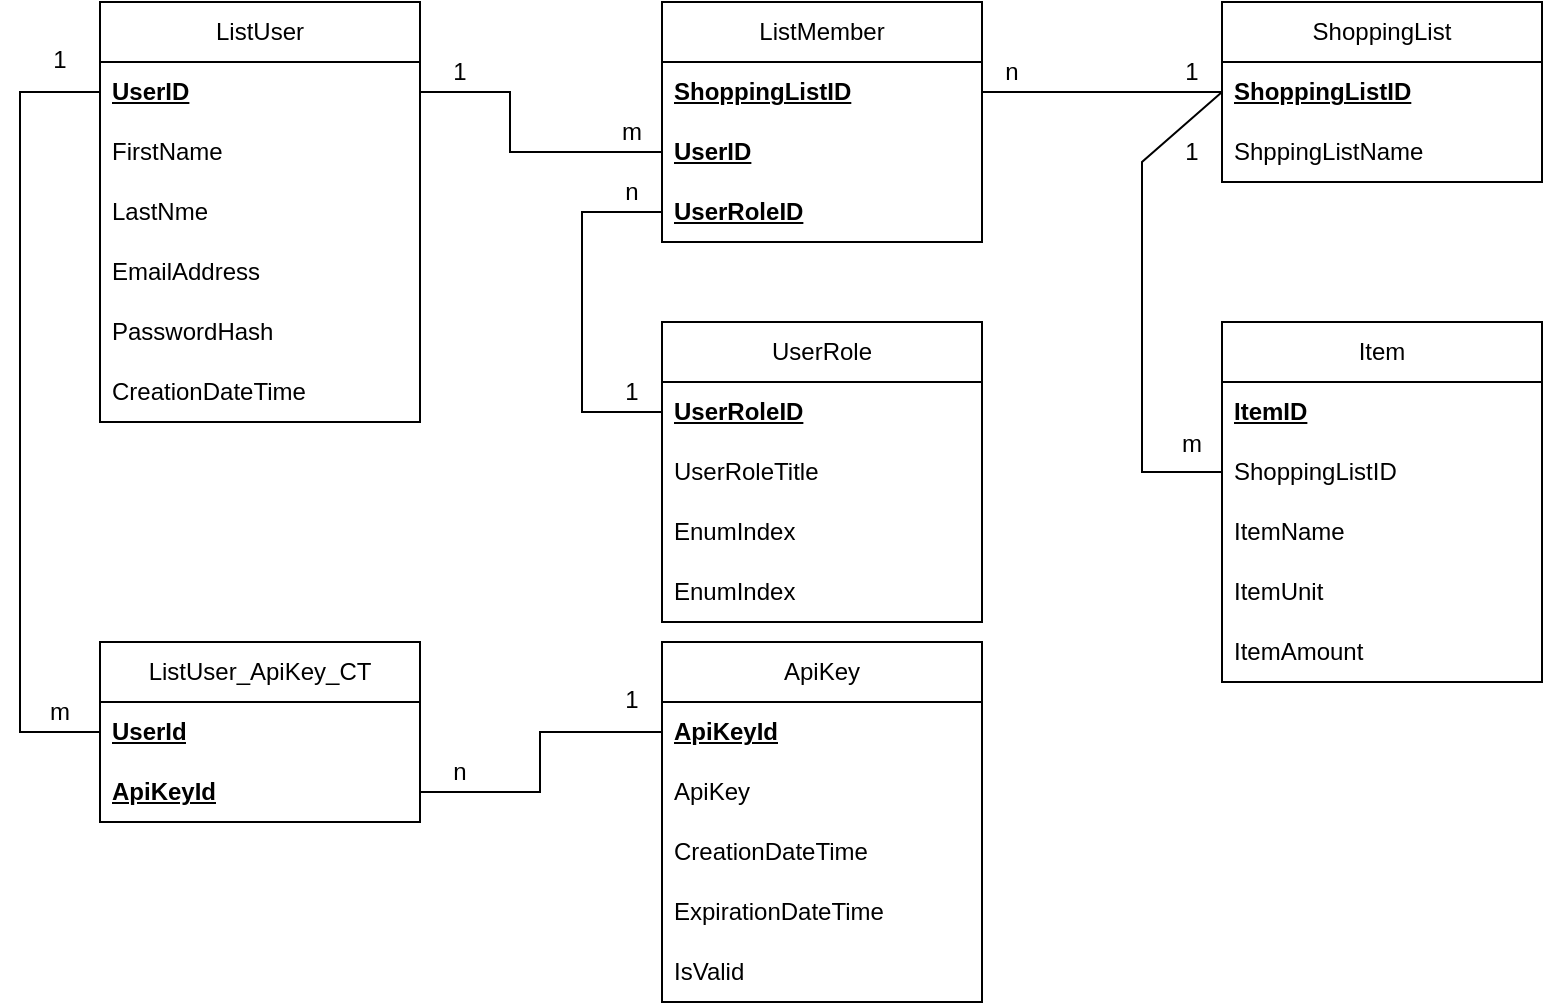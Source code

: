 <mxfile version="24.2.5" type="device">
  <diagram name="Page-1" id="J0bEhciqvL64fuBxPmMX">
    <mxGraphModel dx="1050" dy="621" grid="1" gridSize="10" guides="1" tooltips="1" connect="1" arrows="1" fold="1" page="1" pageScale="1" pageWidth="850" pageHeight="600" math="0" shadow="0">
      <root>
        <mxCell id="0" />
        <mxCell id="1" parent="0" />
        <mxCell id="8pGdv3NfBnPHXApdJinW-1" value="ListUser" style="swimlane;fontStyle=0;childLayout=stackLayout;horizontal=1;startSize=30;horizontalStack=0;resizeParent=1;resizeParentMax=0;resizeLast=0;collapsible=1;marginBottom=0;whiteSpace=wrap;html=1;" parent="1" vertex="1">
          <mxGeometry x="80" y="40" width="160" height="210" as="geometry" />
        </mxCell>
        <mxCell id="8pGdv3NfBnPHXApdJinW-2" value="UserID" style="text;strokeColor=none;fillColor=none;align=left;verticalAlign=middle;spacingLeft=4;spacingRight=4;overflow=hidden;points=[[0,0.5],[1,0.5]];portConstraint=eastwest;rotatable=0;whiteSpace=wrap;html=1;fontStyle=5" parent="8pGdv3NfBnPHXApdJinW-1" vertex="1">
          <mxGeometry y="30" width="160" height="30" as="geometry" />
        </mxCell>
        <mxCell id="8pGdv3NfBnPHXApdJinW-3" value="FirstName" style="text;strokeColor=none;fillColor=none;align=left;verticalAlign=middle;spacingLeft=4;spacingRight=4;overflow=hidden;points=[[0,0.5],[1,0.5]];portConstraint=eastwest;rotatable=0;whiteSpace=wrap;html=1;" parent="8pGdv3NfBnPHXApdJinW-1" vertex="1">
          <mxGeometry y="60" width="160" height="30" as="geometry" />
        </mxCell>
        <mxCell id="8pGdv3NfBnPHXApdJinW-4" value="LastNme" style="text;strokeColor=none;fillColor=none;align=left;verticalAlign=middle;spacingLeft=4;spacingRight=4;overflow=hidden;points=[[0,0.5],[1,0.5]];portConstraint=eastwest;rotatable=0;whiteSpace=wrap;html=1;" parent="8pGdv3NfBnPHXApdJinW-1" vertex="1">
          <mxGeometry y="90" width="160" height="30" as="geometry" />
        </mxCell>
        <mxCell id="8pGdv3NfBnPHXApdJinW-21" value="EmailAddress" style="text;strokeColor=none;fillColor=none;align=left;verticalAlign=middle;spacingLeft=4;spacingRight=4;overflow=hidden;points=[[0,0.5],[1,0.5]];portConstraint=eastwest;rotatable=0;whiteSpace=wrap;html=1;" parent="8pGdv3NfBnPHXApdJinW-1" vertex="1">
          <mxGeometry y="120" width="160" height="30" as="geometry" />
        </mxCell>
        <mxCell id="ArAgSnawPKtwEfLST0li-1" value="PasswordHash" style="text;strokeColor=none;fillColor=none;align=left;verticalAlign=middle;spacingLeft=4;spacingRight=4;overflow=hidden;points=[[0,0.5],[1,0.5]];portConstraint=eastwest;rotatable=0;whiteSpace=wrap;html=1;" parent="8pGdv3NfBnPHXApdJinW-1" vertex="1">
          <mxGeometry y="150" width="160" height="30" as="geometry" />
        </mxCell>
        <mxCell id="8pGdv3NfBnPHXApdJinW-22" value="CreationDateTime" style="text;strokeColor=none;fillColor=none;align=left;verticalAlign=middle;spacingLeft=4;spacingRight=4;overflow=hidden;points=[[0,0.5],[1,0.5]];portConstraint=eastwest;rotatable=0;whiteSpace=wrap;html=1;" parent="8pGdv3NfBnPHXApdJinW-1" vertex="1">
          <mxGeometry y="180" width="160" height="30" as="geometry" />
        </mxCell>
        <mxCell id="8pGdv3NfBnPHXApdJinW-5" value="ShoppingList" style="swimlane;fontStyle=0;childLayout=stackLayout;horizontal=1;startSize=30;horizontalStack=0;resizeParent=1;resizeParentMax=0;resizeLast=0;collapsible=1;marginBottom=0;whiteSpace=wrap;html=1;" parent="1" vertex="1">
          <mxGeometry x="641" y="40" width="160" height="90" as="geometry" />
        </mxCell>
        <mxCell id="8pGdv3NfBnPHXApdJinW-6" value="ShoppingListID" style="text;strokeColor=none;fillColor=none;align=left;verticalAlign=middle;spacingLeft=4;spacingRight=4;overflow=hidden;points=[[0,0.5],[1,0.5]];portConstraint=eastwest;rotatable=0;whiteSpace=wrap;html=1;fontStyle=5" parent="8pGdv3NfBnPHXApdJinW-5" vertex="1">
          <mxGeometry y="30" width="160" height="30" as="geometry" />
        </mxCell>
        <mxCell id="8pGdv3NfBnPHXApdJinW-7" value="ShppingListName" style="text;strokeColor=none;fillColor=none;align=left;verticalAlign=middle;spacingLeft=4;spacingRight=4;overflow=hidden;points=[[0,0.5],[1,0.5]];portConstraint=eastwest;rotatable=0;whiteSpace=wrap;html=1;" parent="8pGdv3NfBnPHXApdJinW-5" vertex="1">
          <mxGeometry y="60" width="160" height="30" as="geometry" />
        </mxCell>
        <mxCell id="8pGdv3NfBnPHXApdJinW-9" value="UserRole" style="swimlane;fontStyle=0;childLayout=stackLayout;horizontal=1;startSize=30;horizontalStack=0;resizeParent=1;resizeParentMax=0;resizeLast=0;collapsible=1;marginBottom=0;whiteSpace=wrap;html=1;" parent="1" vertex="1">
          <mxGeometry x="361" y="200" width="160" height="150" as="geometry" />
        </mxCell>
        <mxCell id="8pGdv3NfBnPHXApdJinW-10" value="UserRoleID" style="text;strokeColor=none;fillColor=none;align=left;verticalAlign=middle;spacingLeft=4;spacingRight=4;overflow=hidden;points=[[0,0.5],[1,0.5]];portConstraint=eastwest;rotatable=0;whiteSpace=wrap;html=1;fontStyle=5" parent="8pGdv3NfBnPHXApdJinW-9" vertex="1">
          <mxGeometry y="30" width="160" height="30" as="geometry" />
        </mxCell>
        <mxCell id="8pGdv3NfBnPHXApdJinW-11" value="UserRoleTitle" style="text;strokeColor=none;fillColor=none;align=left;verticalAlign=middle;spacingLeft=4;spacingRight=4;overflow=hidden;points=[[0,0.5],[1,0.5]];portConstraint=eastwest;rotatable=0;whiteSpace=wrap;html=1;" parent="8pGdv3NfBnPHXApdJinW-9" vertex="1">
          <mxGeometry y="60" width="160" height="30" as="geometry" />
        </mxCell>
        <mxCell id="wMv-5XslKwyZKUasrgdt-23" value="EnumIndex" style="text;strokeColor=none;fillColor=none;align=left;verticalAlign=middle;spacingLeft=4;spacingRight=4;overflow=hidden;points=[[0,0.5],[1,0.5]];portConstraint=eastwest;rotatable=0;whiteSpace=wrap;html=1;" vertex="1" parent="8pGdv3NfBnPHXApdJinW-9">
          <mxGeometry y="90" width="160" height="30" as="geometry" />
        </mxCell>
        <mxCell id="O7h-5FO21aF-lWJsLgQQ-3" value="EnumIndex" style="text;strokeColor=none;fillColor=none;align=left;verticalAlign=middle;spacingLeft=4;spacingRight=4;overflow=hidden;points=[[0,0.5],[1,0.5]];portConstraint=eastwest;rotatable=0;whiteSpace=wrap;html=1;" parent="8pGdv3NfBnPHXApdJinW-9" vertex="1">
          <mxGeometry y="120" width="160" height="30" as="geometry" />
        </mxCell>
        <mxCell id="8pGdv3NfBnPHXApdJinW-13" value="ListMember" style="swimlane;fontStyle=0;childLayout=stackLayout;horizontal=1;startSize=30;horizontalStack=0;resizeParent=1;resizeParentMax=0;resizeLast=0;collapsible=1;marginBottom=0;whiteSpace=wrap;html=1;" parent="1" vertex="1">
          <mxGeometry x="361" y="40" width="160" height="120" as="geometry" />
        </mxCell>
        <mxCell id="8pGdv3NfBnPHXApdJinW-14" value="ShoppingListID" style="text;strokeColor=none;fillColor=none;align=left;verticalAlign=middle;spacingLeft=4;spacingRight=4;overflow=hidden;points=[[0,0.5],[1,0.5]];portConstraint=eastwest;rotatable=0;whiteSpace=wrap;html=1;fontStyle=5" parent="8pGdv3NfBnPHXApdJinW-13" vertex="1">
          <mxGeometry y="30" width="160" height="30" as="geometry" />
        </mxCell>
        <mxCell id="8pGdv3NfBnPHXApdJinW-15" value="UserID" style="text;strokeColor=none;fillColor=none;align=left;verticalAlign=middle;spacingLeft=4;spacingRight=4;overflow=hidden;points=[[0,0.5],[1,0.5]];portConstraint=eastwest;rotatable=0;whiteSpace=wrap;html=1;fontStyle=5" parent="8pGdv3NfBnPHXApdJinW-13" vertex="1">
          <mxGeometry y="60" width="160" height="30" as="geometry" />
        </mxCell>
        <mxCell id="8pGdv3NfBnPHXApdJinW-16" value="UserRoleID" style="text;strokeColor=none;fillColor=none;align=left;verticalAlign=middle;spacingLeft=4;spacingRight=4;overflow=hidden;points=[[0,0.5],[1,0.5]];portConstraint=eastwest;rotatable=0;whiteSpace=wrap;html=1;fontStyle=5" parent="8pGdv3NfBnPHXApdJinW-13" vertex="1">
          <mxGeometry y="90" width="160" height="30" as="geometry" />
        </mxCell>
        <mxCell id="8pGdv3NfBnPHXApdJinW-17" value="Item" style="swimlane;fontStyle=0;childLayout=stackLayout;horizontal=1;startSize=30;horizontalStack=0;resizeParent=1;resizeParentMax=0;resizeLast=0;collapsible=1;marginBottom=0;whiteSpace=wrap;html=1;" parent="1" vertex="1">
          <mxGeometry x="641" y="200" width="160" height="180" as="geometry" />
        </mxCell>
        <mxCell id="8pGdv3NfBnPHXApdJinW-18" value="ItemID" style="text;strokeColor=none;fillColor=none;align=left;verticalAlign=middle;spacingLeft=4;spacingRight=4;overflow=hidden;points=[[0,0.5],[1,0.5]];portConstraint=eastwest;rotatable=0;whiteSpace=wrap;html=1;fontStyle=5" parent="8pGdv3NfBnPHXApdJinW-17" vertex="1">
          <mxGeometry y="30" width="160" height="30" as="geometry" />
        </mxCell>
        <mxCell id="8pGdv3NfBnPHXApdJinW-27" value="ShoppingListID" style="text;strokeColor=none;fillColor=none;align=left;verticalAlign=middle;spacingLeft=4;spacingRight=4;overflow=hidden;points=[[0,0.5],[1,0.5]];portConstraint=eastwest;rotatable=0;whiteSpace=wrap;html=1;" parent="8pGdv3NfBnPHXApdJinW-17" vertex="1">
          <mxGeometry y="60" width="160" height="30" as="geometry" />
        </mxCell>
        <mxCell id="8pGdv3NfBnPHXApdJinW-19" value="ItemName" style="text;strokeColor=none;fillColor=none;align=left;verticalAlign=middle;spacingLeft=4;spacingRight=4;overflow=hidden;points=[[0,0.5],[1,0.5]];portConstraint=eastwest;rotatable=0;whiteSpace=wrap;html=1;" parent="8pGdv3NfBnPHXApdJinW-17" vertex="1">
          <mxGeometry y="90" width="160" height="30" as="geometry" />
        </mxCell>
        <mxCell id="8pGdv3NfBnPHXApdJinW-20" value="ItemUnit" style="text;strokeColor=none;fillColor=none;align=left;verticalAlign=middle;spacingLeft=4;spacingRight=4;overflow=hidden;points=[[0,0.5],[1,0.5]];portConstraint=eastwest;rotatable=0;whiteSpace=wrap;html=1;" parent="8pGdv3NfBnPHXApdJinW-17" vertex="1">
          <mxGeometry y="120" width="160" height="30" as="geometry" />
        </mxCell>
        <mxCell id="8pGdv3NfBnPHXApdJinW-23" value="ItemAmount" style="text;strokeColor=none;fillColor=none;align=left;verticalAlign=middle;spacingLeft=4;spacingRight=4;overflow=hidden;points=[[0,0.5],[1,0.5]];portConstraint=eastwest;rotatable=0;whiteSpace=wrap;html=1;" parent="8pGdv3NfBnPHXApdJinW-17" vertex="1">
          <mxGeometry y="150" width="160" height="30" as="geometry" />
        </mxCell>
        <mxCell id="8pGdv3NfBnPHXApdJinW-24" value="" style="endArrow=none;html=1;rounded=0;entryX=0;entryY=0.5;entryDx=0;entryDy=0;exitX=1;exitY=0.5;exitDx=0;exitDy=0;" parent="1" source="8pGdv3NfBnPHXApdJinW-2" target="8pGdv3NfBnPHXApdJinW-15" edge="1">
          <mxGeometry width="50" height="50" relative="1" as="geometry">
            <mxPoint x="165" y="320" as="sourcePoint" />
            <mxPoint x="215" y="270" as="targetPoint" />
            <Array as="points">
              <mxPoint x="285" y="85" />
              <mxPoint x="285" y="115" />
            </Array>
          </mxGeometry>
        </mxCell>
        <mxCell id="8pGdv3NfBnPHXApdJinW-25" value="" style="endArrow=none;html=1;rounded=0;entryX=0;entryY=0.5;entryDx=0;entryDy=0;exitX=1;exitY=0.5;exitDx=0;exitDy=0;" parent="1" source="8pGdv3NfBnPHXApdJinW-14" target="8pGdv3NfBnPHXApdJinW-6" edge="1">
          <mxGeometry width="50" height="50" relative="1" as="geometry">
            <mxPoint x="531" y="220" as="sourcePoint" />
            <mxPoint x="581" y="170" as="targetPoint" />
          </mxGeometry>
        </mxCell>
        <mxCell id="8pGdv3NfBnPHXApdJinW-26" value="" style="endArrow=none;html=1;rounded=0;entryX=0;entryY=0.5;entryDx=0;entryDy=0;exitX=0;exitY=0.5;exitDx=0;exitDy=0;" parent="1" source="8pGdv3NfBnPHXApdJinW-10" target="8pGdv3NfBnPHXApdJinW-16" edge="1">
          <mxGeometry width="50" height="50" relative="1" as="geometry">
            <mxPoint x="291" y="220" as="sourcePoint" />
            <mxPoint x="341" y="170" as="targetPoint" />
            <Array as="points">
              <mxPoint x="321" y="245" />
              <mxPoint x="321" y="145" />
            </Array>
          </mxGeometry>
        </mxCell>
        <mxCell id="8pGdv3NfBnPHXApdJinW-28" value="" style="endArrow=none;html=1;rounded=0;entryX=0;entryY=0.5;entryDx=0;entryDy=0;exitX=0;exitY=0.5;exitDx=0;exitDy=0;" parent="1" source="8pGdv3NfBnPHXApdJinW-27" target="8pGdv3NfBnPHXApdJinW-6" edge="1">
          <mxGeometry width="50" height="50" relative="1" as="geometry">
            <mxPoint x="581" y="240" as="sourcePoint" />
            <mxPoint x="631" y="190" as="targetPoint" />
            <Array as="points">
              <mxPoint x="601" y="275" />
              <mxPoint x="601" y="120" />
            </Array>
          </mxGeometry>
        </mxCell>
        <mxCell id="wMv-5XslKwyZKUasrgdt-1" value="ApiKey" style="swimlane;fontStyle=0;childLayout=stackLayout;horizontal=1;startSize=30;horizontalStack=0;resizeParent=1;resizeParentMax=0;resizeLast=0;collapsible=1;marginBottom=0;whiteSpace=wrap;html=1;" vertex="1" parent="1">
          <mxGeometry x="361" y="360" width="160" height="180" as="geometry" />
        </mxCell>
        <mxCell id="wMv-5XslKwyZKUasrgdt-2" value="ApiKeyId" style="text;strokeColor=none;fillColor=none;align=left;verticalAlign=middle;spacingLeft=4;spacingRight=4;overflow=hidden;points=[[0,0.5],[1,0.5]];portConstraint=eastwest;rotatable=0;whiteSpace=wrap;html=1;fontStyle=5" vertex="1" parent="wMv-5XslKwyZKUasrgdt-1">
          <mxGeometry y="30" width="160" height="30" as="geometry" />
        </mxCell>
        <mxCell id="wMv-5XslKwyZKUasrgdt-3" value="ApiKey" style="text;strokeColor=none;fillColor=none;align=left;verticalAlign=middle;spacingLeft=4;spacingRight=4;overflow=hidden;points=[[0,0.5],[1,0.5]];portConstraint=eastwest;rotatable=0;whiteSpace=wrap;html=1;" vertex="1" parent="wMv-5XslKwyZKUasrgdt-1">
          <mxGeometry y="60" width="160" height="30" as="geometry" />
        </mxCell>
        <mxCell id="wMv-5XslKwyZKUasrgdt-4" value="CreationDateTime" style="text;strokeColor=none;fillColor=none;align=left;verticalAlign=middle;spacingLeft=4;spacingRight=4;overflow=hidden;points=[[0,0.5],[1,0.5]];portConstraint=eastwest;rotatable=0;whiteSpace=wrap;html=1;" vertex="1" parent="wMv-5XslKwyZKUasrgdt-1">
          <mxGeometry y="90" width="160" height="30" as="geometry" />
        </mxCell>
        <mxCell id="wMv-5XslKwyZKUasrgdt-5" value="ExpirationDateTime" style="text;strokeColor=none;fillColor=none;align=left;verticalAlign=middle;spacingLeft=4;spacingRight=4;overflow=hidden;points=[[0,0.5],[1,0.5]];portConstraint=eastwest;rotatable=0;whiteSpace=wrap;html=1;" vertex="1" parent="wMv-5XslKwyZKUasrgdt-1">
          <mxGeometry y="120" width="160" height="30" as="geometry" />
        </mxCell>
        <mxCell id="wMv-5XslKwyZKUasrgdt-6" value="IsValid" style="text;strokeColor=none;fillColor=none;align=left;verticalAlign=middle;spacingLeft=4;spacingRight=4;overflow=hidden;points=[[0,0.5],[1,0.5]];portConstraint=eastwest;rotatable=0;whiteSpace=wrap;html=1;" vertex="1" parent="wMv-5XslKwyZKUasrgdt-1">
          <mxGeometry y="150" width="160" height="30" as="geometry" />
        </mxCell>
        <mxCell id="wMv-5XslKwyZKUasrgdt-12" value="ListUser_ApiKey_CT" style="swimlane;fontStyle=0;childLayout=stackLayout;horizontal=1;startSize=30;horizontalStack=0;resizeParent=1;resizeParentMax=0;resizeLast=0;collapsible=1;marginBottom=0;whiteSpace=wrap;html=1;" vertex="1" parent="1">
          <mxGeometry x="80" y="360" width="160" height="90" as="geometry" />
        </mxCell>
        <mxCell id="wMv-5XslKwyZKUasrgdt-13" value="UserId" style="text;strokeColor=none;fillColor=none;align=left;verticalAlign=middle;spacingLeft=4;spacingRight=4;overflow=hidden;points=[[0,0.5],[1,0.5]];portConstraint=eastwest;rotatable=0;whiteSpace=wrap;html=1;fontStyle=5" vertex="1" parent="wMv-5XslKwyZKUasrgdt-12">
          <mxGeometry y="30" width="160" height="30" as="geometry" />
        </mxCell>
        <mxCell id="wMv-5XslKwyZKUasrgdt-14" value="ApiKeyId" style="text;strokeColor=none;fillColor=none;align=left;verticalAlign=middle;spacingLeft=4;spacingRight=4;overflow=hidden;points=[[0,0.5],[1,0.5]];portConstraint=eastwest;rotatable=0;whiteSpace=wrap;html=1;fontStyle=5" vertex="1" parent="wMv-5XslKwyZKUasrgdt-12">
          <mxGeometry y="60" width="160" height="30" as="geometry" />
        </mxCell>
        <mxCell id="wMv-5XslKwyZKUasrgdt-16" value="" style="endArrow=none;html=1;rounded=0;entryX=0;entryY=0.5;entryDx=0;entryDy=0;exitX=1;exitY=0.5;exitDx=0;exitDy=0;" edge="1" parent="1" source="wMv-5XslKwyZKUasrgdt-14" target="wMv-5XslKwyZKUasrgdt-2">
          <mxGeometry width="50" height="50" relative="1" as="geometry">
            <mxPoint x="200" y="550" as="sourcePoint" />
            <mxPoint x="250" y="500" as="targetPoint" />
            <Array as="points">
              <mxPoint x="300" y="435" />
              <mxPoint x="300" y="405" />
            </Array>
          </mxGeometry>
        </mxCell>
        <mxCell id="wMv-5XslKwyZKUasrgdt-17" value="" style="endArrow=none;html=1;rounded=0;entryX=0;entryY=0.5;entryDx=0;entryDy=0;exitX=0;exitY=0.5;exitDx=0;exitDy=0;" edge="1" parent="1" source="wMv-5XslKwyZKUasrgdt-13" target="8pGdv3NfBnPHXApdJinW-2">
          <mxGeometry width="50" height="50" relative="1" as="geometry">
            <mxPoint y="250" as="sourcePoint" />
            <mxPoint x="50" y="200" as="targetPoint" />
            <Array as="points">
              <mxPoint x="40" y="405" />
              <mxPoint x="40" y="85" />
            </Array>
          </mxGeometry>
        </mxCell>
        <mxCell id="wMv-5XslKwyZKUasrgdt-18" value="m" style="text;html=1;align=center;verticalAlign=middle;whiteSpace=wrap;rounded=0;" vertex="1" parent="1">
          <mxGeometry x="30" y="380" width="60" height="30" as="geometry" />
        </mxCell>
        <mxCell id="wMv-5XslKwyZKUasrgdt-19" value="n" style="text;html=1;align=center;verticalAlign=middle;whiteSpace=wrap;rounded=0;" vertex="1" parent="1">
          <mxGeometry x="230" y="410" width="60" height="30" as="geometry" />
        </mxCell>
        <mxCell id="wMv-5XslKwyZKUasrgdt-20" value="1" style="text;html=1;align=center;verticalAlign=middle;whiteSpace=wrap;rounded=0;" vertex="1" parent="1">
          <mxGeometry x="230" y="60" width="60" height="30" as="geometry" />
        </mxCell>
        <mxCell id="wMv-5XslKwyZKUasrgdt-21" value="m" style="text;html=1;align=center;verticalAlign=middle;whiteSpace=wrap;rounded=0;" vertex="1" parent="1">
          <mxGeometry x="316" y="90" width="60" height="30" as="geometry" />
        </mxCell>
        <mxCell id="wMv-5XslKwyZKUasrgdt-22" value="1" style="text;html=1;align=center;verticalAlign=middle;whiteSpace=wrap;rounded=0;" vertex="1" parent="1">
          <mxGeometry x="316" y="220" width="60" height="30" as="geometry" />
        </mxCell>
        <mxCell id="wMv-5XslKwyZKUasrgdt-24" value="1" style="text;html=1;align=center;verticalAlign=middle;whiteSpace=wrap;rounded=0;" vertex="1" parent="1">
          <mxGeometry x="596" y="60" width="60" height="30" as="geometry" />
        </mxCell>
        <mxCell id="wMv-5XslKwyZKUasrgdt-25" value="m" style="text;html=1;align=center;verticalAlign=middle;whiteSpace=wrap;rounded=0;" vertex="1" parent="1">
          <mxGeometry x="596" y="246" width="60" height="30" as="geometry" />
        </mxCell>
        <mxCell id="wMv-5XslKwyZKUasrgdt-26" value="n" style="text;html=1;align=center;verticalAlign=middle;whiteSpace=wrap;rounded=0;" vertex="1" parent="1">
          <mxGeometry x="316" y="120" width="60" height="30" as="geometry" />
        </mxCell>
        <mxCell id="wMv-5XslKwyZKUasrgdt-27" value="n" style="text;html=1;align=center;verticalAlign=middle;whiteSpace=wrap;rounded=0;" vertex="1" parent="1">
          <mxGeometry x="506" y="60" width="60" height="30" as="geometry" />
        </mxCell>
        <mxCell id="wMv-5XslKwyZKUasrgdt-28" value="1" style="text;html=1;align=center;verticalAlign=middle;whiteSpace=wrap;rounded=0;" vertex="1" parent="1">
          <mxGeometry x="30" y="54" width="60" height="30" as="geometry" />
        </mxCell>
        <mxCell id="wMv-5XslKwyZKUasrgdt-29" value="1" style="text;html=1;align=center;verticalAlign=middle;whiteSpace=wrap;rounded=0;" vertex="1" parent="1">
          <mxGeometry x="316" y="374" width="60" height="30" as="geometry" />
        </mxCell>
        <mxCell id="wMv-5XslKwyZKUasrgdt-30" value="1" style="text;html=1;align=center;verticalAlign=middle;whiteSpace=wrap;rounded=0;" vertex="1" parent="1">
          <mxGeometry x="596" y="100" width="60" height="30" as="geometry" />
        </mxCell>
      </root>
    </mxGraphModel>
  </diagram>
</mxfile>
